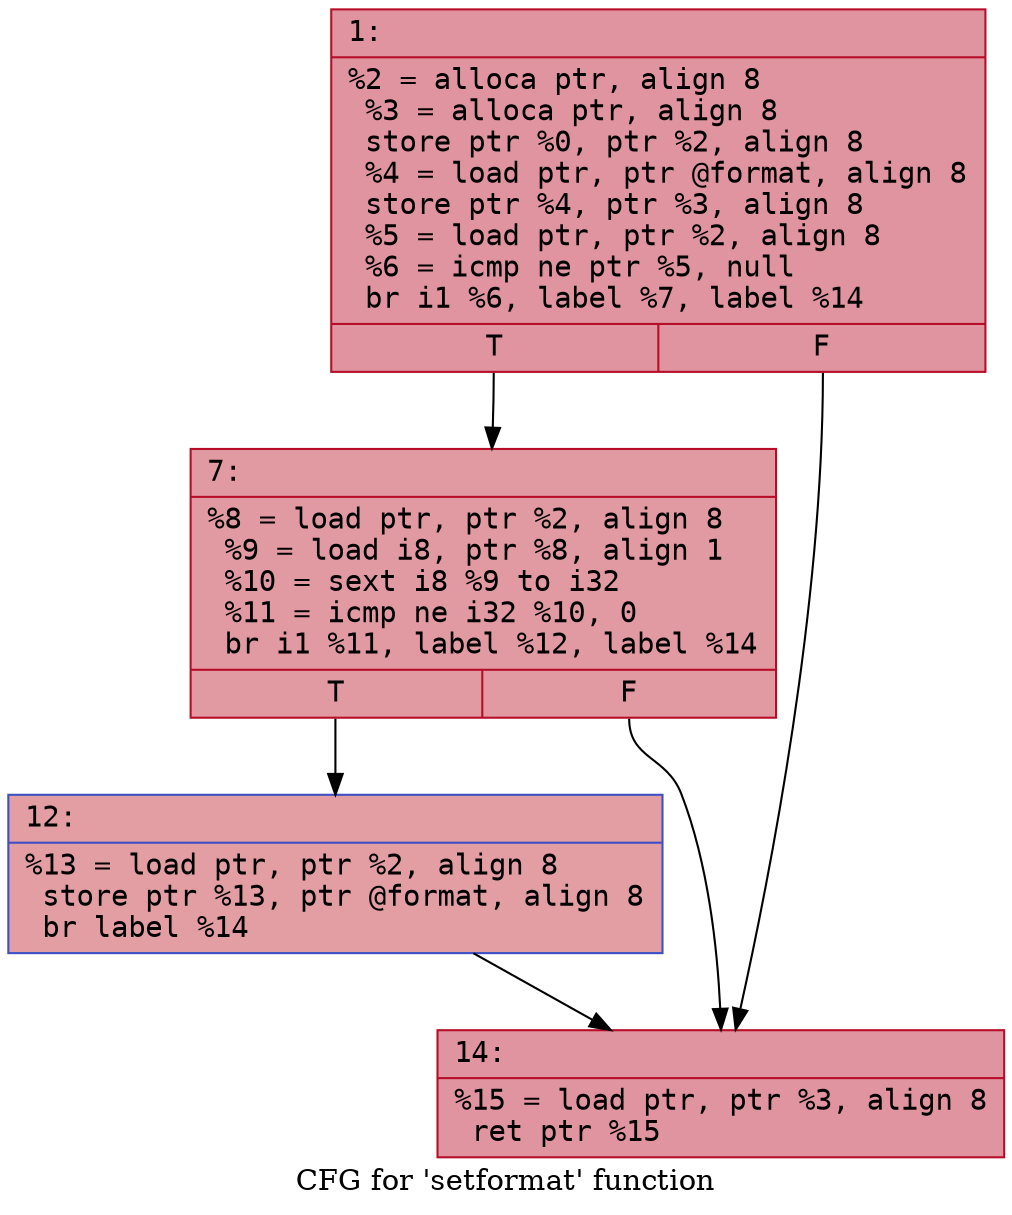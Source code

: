 digraph "CFG for 'setformat' function" {
	label="CFG for 'setformat' function";

	Node0x600001ecc7d0 [shape=record,color="#b70d28ff", style=filled, fillcolor="#b70d2870" fontname="Courier",label="{1:\l|  %2 = alloca ptr, align 8\l  %3 = alloca ptr, align 8\l  store ptr %0, ptr %2, align 8\l  %4 = load ptr, ptr @format, align 8\l  store ptr %4, ptr %3, align 8\l  %5 = load ptr, ptr %2, align 8\l  %6 = icmp ne ptr %5, null\l  br i1 %6, label %7, label %14\l|{<s0>T|<s1>F}}"];
	Node0x600001ecc7d0:s0 -> Node0x600001ecc820[tooltip="1 -> 7\nProbability 62.50%" ];
	Node0x600001ecc7d0:s1 -> Node0x600001ecc8c0[tooltip="1 -> 14\nProbability 37.50%" ];
	Node0x600001ecc820 [shape=record,color="#b70d28ff", style=filled, fillcolor="#bb1b2c70" fontname="Courier",label="{7:\l|  %8 = load ptr, ptr %2, align 8\l  %9 = load i8, ptr %8, align 1\l  %10 = sext i8 %9 to i32\l  %11 = icmp ne i32 %10, 0\l  br i1 %11, label %12, label %14\l|{<s0>T|<s1>F}}"];
	Node0x600001ecc820:s0 -> Node0x600001ecc870[tooltip="7 -> 12\nProbability 62.50%" ];
	Node0x600001ecc820:s1 -> Node0x600001ecc8c0[tooltip="7 -> 14\nProbability 37.50%" ];
	Node0x600001ecc870 [shape=record,color="#3d50c3ff", style=filled, fillcolor="#be242e70" fontname="Courier",label="{12:\l|  %13 = load ptr, ptr %2, align 8\l  store ptr %13, ptr @format, align 8\l  br label %14\l}"];
	Node0x600001ecc870 -> Node0x600001ecc8c0[tooltip="12 -> 14\nProbability 100.00%" ];
	Node0x600001ecc8c0 [shape=record,color="#b70d28ff", style=filled, fillcolor="#b70d2870" fontname="Courier",label="{14:\l|  %15 = load ptr, ptr %3, align 8\l  ret ptr %15\l}"];
}
